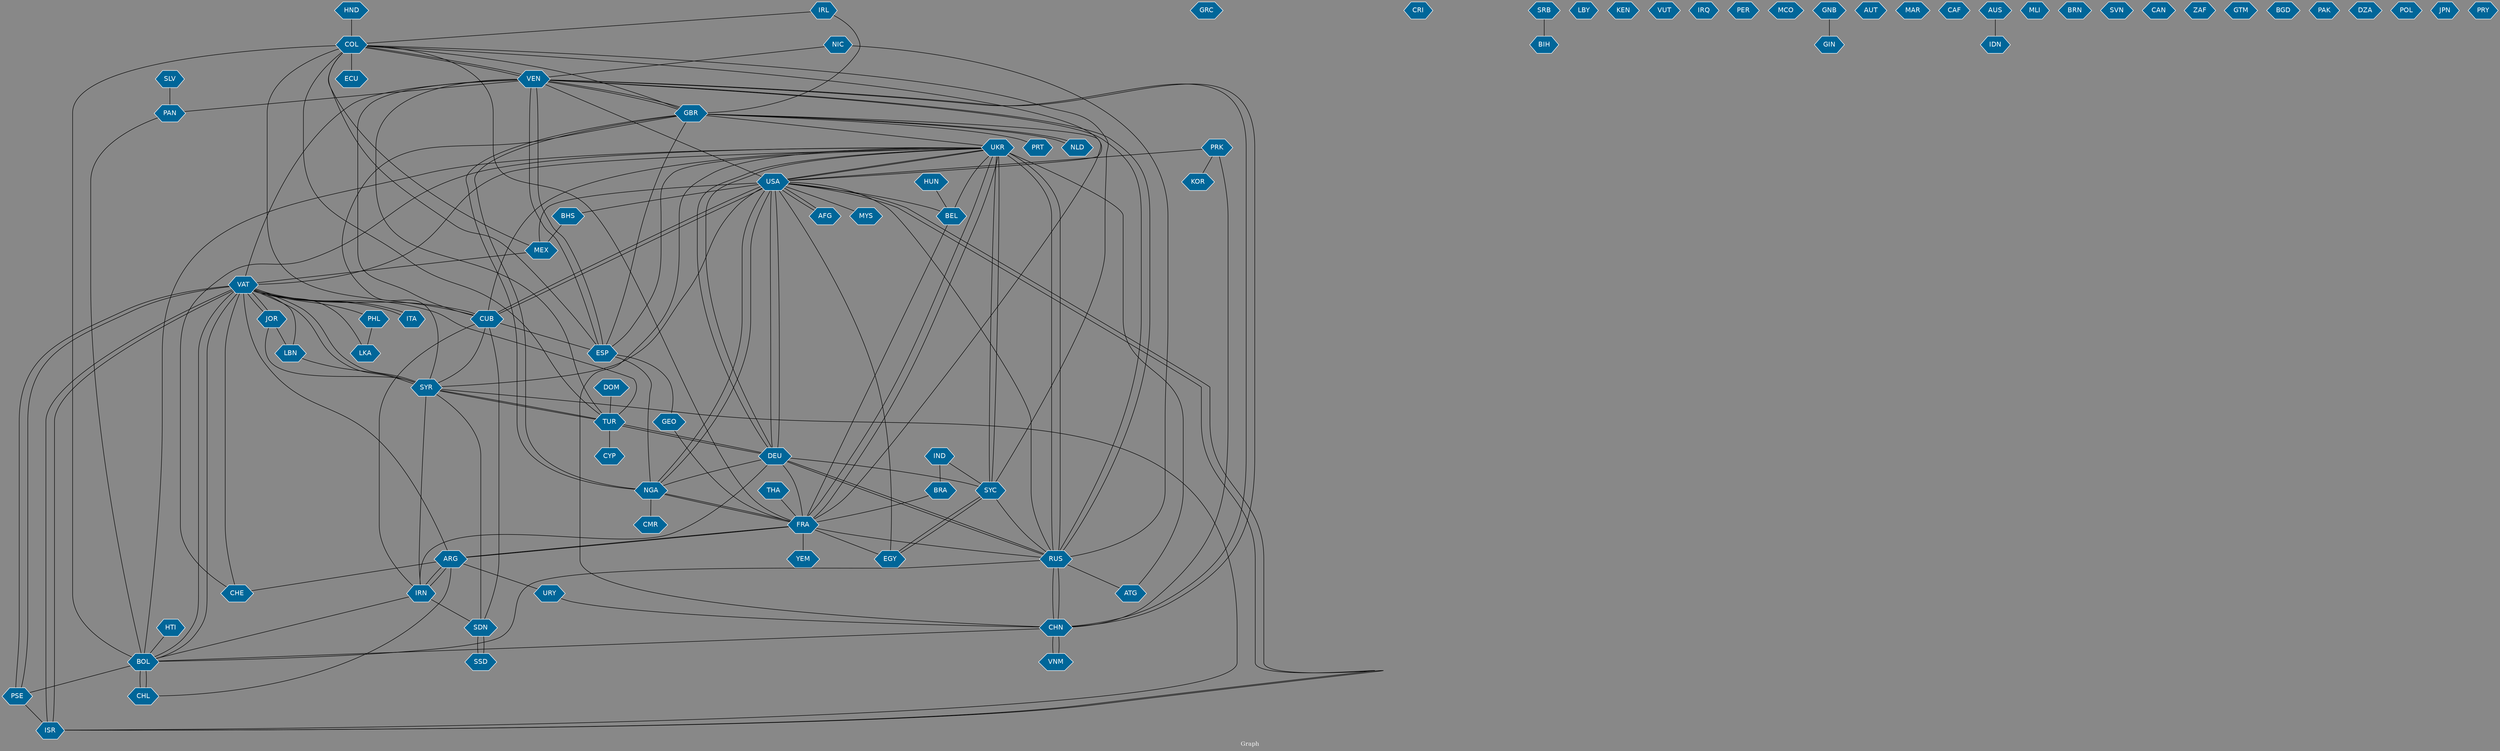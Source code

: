 // Countries together in item graph
graph {
	graph [bgcolor="#888888" fontcolor=white fontsize=12 label="Graph" outputorder=edgesfirst overlap=prism]
	node [color=white fillcolor="#006699" fontcolor=white fontname=Helvetica shape=hexagon style=filled]
	edge [arrowhead=open color=black fontcolor=white fontname=Courier fontsize=12]
		COL [label=COL]
		CHN [label=CHN]
		BRA [label=BRA]
		UKR [label=UKR]
		SYR [label=SYR]
		USA [label=USA]
		SDN [label=SDN]
		GRC [label=GRC]
		THA [label=THA]
		NGA [label=NGA]
		BOL [label=BOL]
		RUS [label=RUS]
		FRA [label=FRA]
		CRI [label=CRI]
		CUB [label=CUB]
		PAN [label=PAN]
		LBN [label=LBN]
		VEN [label=VEN]
		ESP [label=ESP]
		IRN [label=IRN]
		TUR [label=TUR]
		CHL [label=CHL]
		EGY [label=EGY]
		MEX [label=MEX]
		DEU [label=DEU]
		YEM [label=YEM]
		SSD [label=SSD]
		VNM [label=VNM]
		SRB [label=SRB]
		BIH [label=BIH]
		SYC [label=SYC]
		ARG [label=ARG]
		VAT [label=VAT]
		GBR [label=GBR]
		LBY [label=LBY]
		ECU [label=ECU]
		CHE [label=CHE]
		KEN [label=KEN]
		NIC [label=NIC]
		ISR [label=ISR]
		VUT [label=VUT]
		ITA [label=ITA]
		PRT [label=PRT]
		JOR [label=JOR]
		IRQ [label=IRQ]
		PER [label=PER]
		DOM [label=DOM]
		HTI [label=HTI]
		MCO [label=MCO]
		PSE [label=PSE]
		URY [label=URY]
		BEL [label=BEL]
		IRL [label=IRL]
		GNB [label=GNB]
		GIN [label=GIN]
		AFG [label=AFG]
		NLD [label=NLD]
		HND [label=HND]
		PRK [label=PRK]
		AUT [label=AUT]
		SLV [label=SLV]
		MAR [label=MAR]
		IND [label=IND]
		KOR [label=KOR]
		CAF [label=CAF]
		IDN [label=IDN]
		AUS [label=AUS]
		GEO [label=GEO]
		MLI [label=MLI]
		BRN [label=BRN]
		MYS [label=MYS]
		SVN [label=SVN]
		HUN [label=HUN]
		CAN [label=CAN]
		CMR [label=CMR]
		ZAF [label=ZAF]
		ATG [label=ATG]
		GTM [label=GTM]
		CYP [label=CYP]
		BGD [label=BGD]
		PAK [label=PAK]
		DZA [label=DZA]
		POL [label=POL]
		PHL [label=PHL]
		LKA [label=LKA]
		BHS [label=BHS]
		JPN [label=JPN]
		PRY [label=PRY]
			VEN -- VAT [weight=1]
			UKR -- FRA [weight=1]
			DOM -- TUR [weight=1]
			TUR -- SYR [weight=1]
			SYC -- RUS [weight=1]
			VEN -- USA [weight=2]
			SYR -- VAT [weight=2]
			CUB -- COL [weight=1]
			PRK -- CHN [weight=2]
			CHN -- BOL [weight=1]
			NIC -- RUS [weight=1]
			ESP -- COL [weight=1]
			USA -- COL [weight=1]
			TUR -- DEU [weight=1]
			USA -- NGA [weight=2]
			FRA -- YEM [weight=1]
			SYR -- TUR [weight=1]
			SDN -- SSD [weight=3]
			GBR -- PRT [weight=1]
			AFG -- USA [weight=3]
			UKR -- CUB [weight=1]
			ARG -- VAT [weight=1]
			TUR -- VAT [weight=1]
			GBR -- NGA [weight=1]
			MEX -- COL [weight=1]
			COL -- TUR [weight=1]
			PSE -- VAT [weight=2]
			VEN -- RUS [weight=2]
			RUS -- DEU [weight=3]
			VAT -- SYR [weight=2]
			VNM -- CHN [weight=1]
			BOL -- RUS [weight=2]
			NIC -- VEN [weight=1]
			SYC -- EGY [weight=1]
			JOR -- SYR [weight=2]
			VAT -- CUB [weight=1]
			CUB -- IRN [weight=1]
			DEU -- TUR [weight=1]
			BHS -- MEX [weight=1]
			ARG -- URY [weight=1]
			PRK -- USA [weight=1]
			USA -- UKR [weight=5]
			PHL -- LKA [weight=1]
			USA -- BEL [weight=1]
			NGA -- USA [weight=3]
			DEU -- RUS [weight=2]
			BOL -- COL [weight=8]
			ESP -- NGA [weight=1]
			CUB -- SYR [weight=1]
			IRN -- ARG [weight=2]
			GBR -- VEN [weight=2]
			ARG -- IRN [weight=1]
			IRN -- SDN [weight=1]
			ISR -- VAT [weight=4]
			COL -- VEN [weight=4]
			HTI -- BOL [weight=1]
			ITA -- VAT [weight=2]
			IND -- BRA [weight=1]
			EGY -- USA [weight=1]
			USA -- DEU [weight=2]
			PAN -- BOL [weight=1]
			SYC -- UKR [weight=3]
			CHN -- VEN [weight=1]
			ARG -- FRA [weight=2]
			LBN -- SYR [weight=1]
			UKR -- USA [weight=3]
			USA -- RUS [weight=3]
			PSE -- ISR [weight=1]
			ESP -- GEO [weight=1]
			ISR -- USA [weight=1]
			DEU -- SYC [weight=2]
			BOL -- PSE [weight=1]
			IRN -- SYR [weight=1]
			THA -- FRA [weight=1]
			BOL -- VAT [weight=3]
			AUS -- IDN [weight=1]
			NGA -- GBR [weight=1]
			UKR -- VAT [weight=1]
			SDN -- SYR [weight=1]
			USA -- AFG [weight=1]
			VAT -- BOL [weight=2]
			USA -- MYS [weight=1]
			FRA -- ARG [weight=1]
			EGY -- SYC [weight=1]
			VEN -- TUR [weight=1]
			UKR -- DEU [weight=2]
			PRK -- KOR [weight=1]
			VEN -- CHN [weight=1]
			GBR -- FRA [weight=1]
			ESP -- VEN [weight=1]
			COL -- SYC [weight=2]
			JOR -- LBN [weight=1]
			ARG -- CHL [weight=1]
			HND -- COL [weight=1]
			BOL -- UKR [weight=2]
			VEN -- PAN [weight=1]
			NLD -- GBR [weight=1]
			VAT -- JOR [weight=2]
			VAT -- ITA [weight=1]
			IRN -- DEU [weight=1]
			GBR -- NLD [weight=2]
			ATG -- UKR [weight=1]
			IRL -- GBR [weight=1]
			CHN -- UKR [weight=3]
			IRL -- COL [weight=1]
			RUS -- UKR [weight=33]
			CHN -- VNM [weight=1]
			FRA -- RUS [weight=2]
			IND -- SYC [weight=1]
			VAT -- PHL [weight=1]
			CHL -- BOL [weight=2]
			CUB -- SDN [weight=1]
			VEN -- ESP [weight=2]
			GEO -- FRA [weight=1]
			MEX -- VAT [weight=1]
			SLV -- PAN [weight=1]
			DEU -- NGA [weight=1]
			NGA -- CMR [weight=1]
			UKR -- ESP [weight=1]
			RUS -- ATG [weight=1]
			BEL -- UKR [weight=1]
			USA -- BHS [weight=1]
			VAT -- ISR [weight=2]
			CUB -- VEN [weight=1]
			USA -- ISR [weight=1]
			ARG -- CHE [weight=1]
			SYR -- USA [weight=2]
			DEU -- UKR [weight=6]
			UKR -- RUS [weight=34]
			RUS -- VEN [weight=1]
			BRA -- FRA [weight=1]
			FRA -- COL [weight=1]
			SRB -- BIH [weight=3]
			GBR -- ESP [weight=1]
			VEN -- GBR [weight=1]
			CHE -- VAT [weight=1]
			VEN -- COL [weight=1]
			USA -- MEX [weight=1]
			HUN -- BEL [weight=1]
			FRA -- DEU [weight=2]
			VAT -- LBN [weight=1]
			NGA -- FRA [weight=1]
			COL -- ECU [weight=2]
			GBR -- UKR [weight=1]
			VAT -- PSE [weight=1]
			CHN -- RUS [weight=4]
			JOR -- VAT [weight=1]
			CHE -- UKR [weight=1]
			USA -- CUB [weight=3]
			DEU -- USA [weight=2]
			GNB -- GIN [weight=1]
			CUB -- USA [weight=6]
			VAT -- LKA [weight=1]
			FRA -- NGA [weight=1]
			TUR -- CYP [weight=1]
			UKR -- SYC [weight=1]
			IRN -- BOL [weight=1]
			BOL -- CHL [weight=2]
			COL -- GBR [weight=1]
			SYR -- GBR [weight=2]
			SSD -- SDN [weight=2]
			FRA -- UKR [weight=1]
			BEL -- FRA [weight=1]
			RUS -- CHN [weight=4]
			FRA -- EGY [weight=1]
			URY -- CHN [weight=1]
			CUB -- ESP [weight=1]
			SYR -- ISR [weight=1]
}